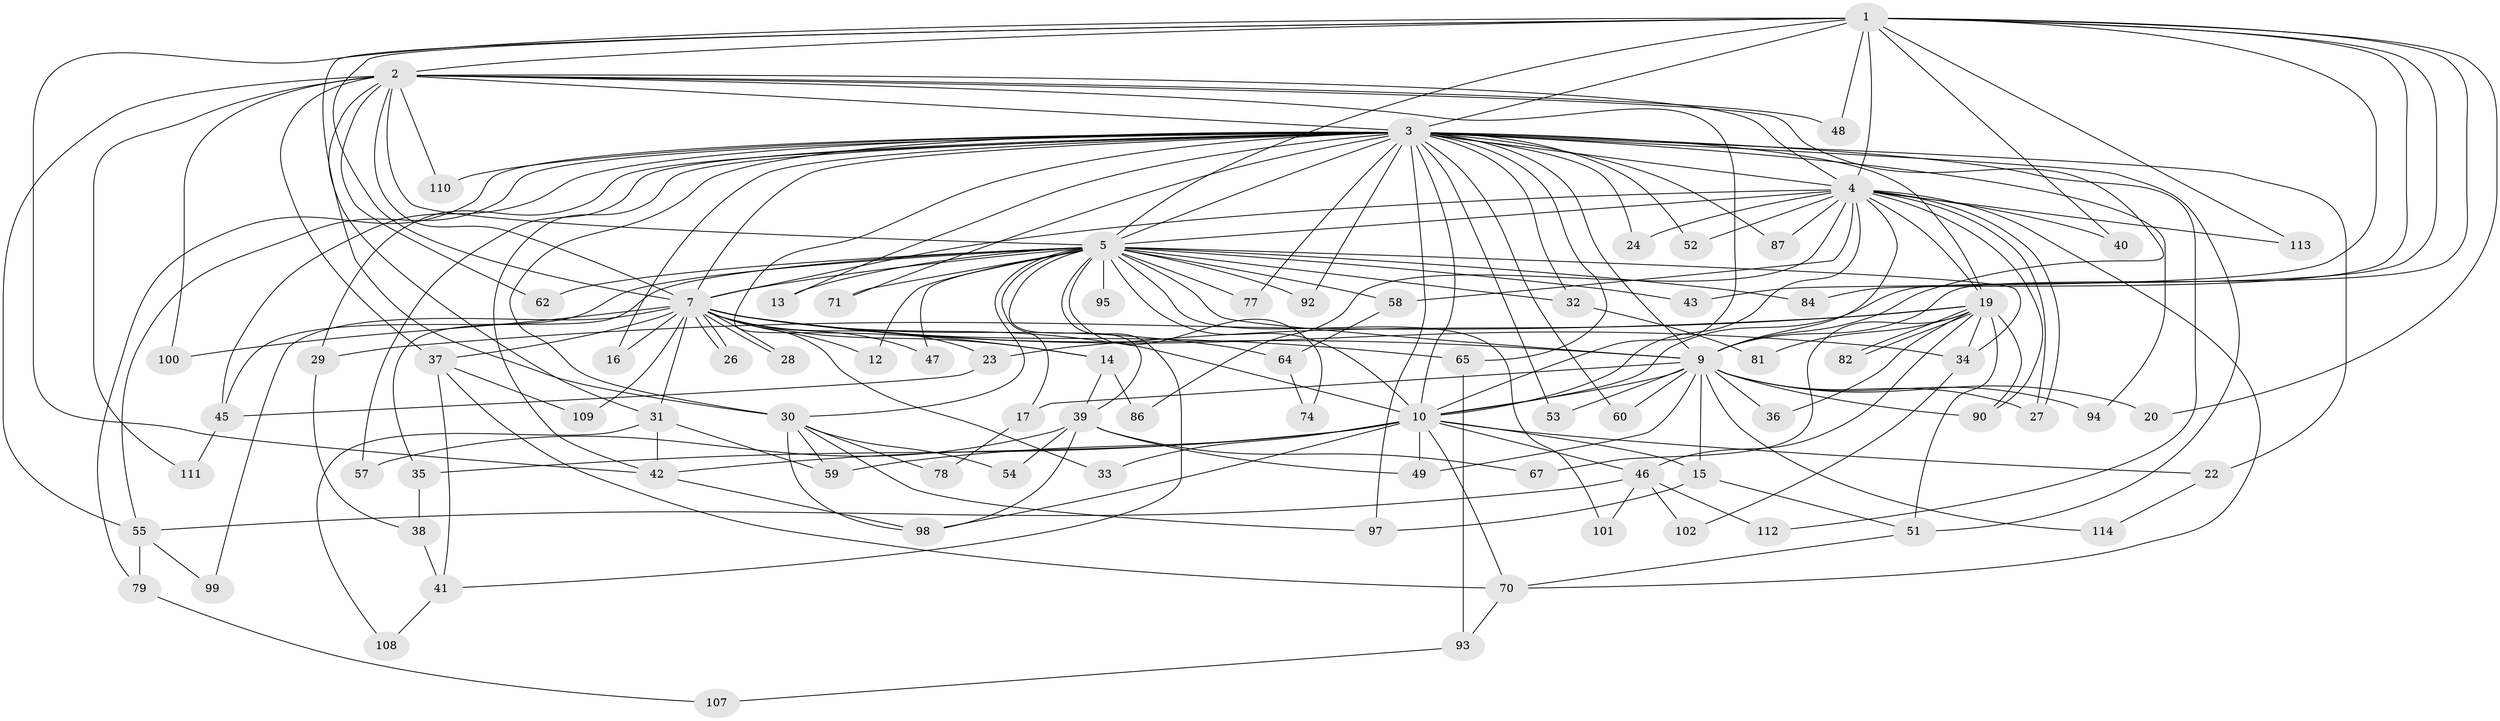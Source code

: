 // Generated by graph-tools (version 1.1) at 2025/23/03/03/25 07:23:45]
// undirected, 85 vertices, 198 edges
graph export_dot {
graph [start="1"]
  node [color=gray90,style=filled];
  1 [super="+11"];
  2 [super="+103"];
  3 [super="+8"];
  4 [super="+21"];
  5 [super="+6"];
  7 [super="+89"];
  9 [super="+69"];
  10 [super="+18"];
  12;
  13;
  14;
  15 [super="+25"];
  16;
  17;
  19;
  20;
  22 [super="+88"];
  23;
  24;
  26;
  27 [super="+66"];
  28;
  29;
  30 [super="+44"];
  31 [super="+83"];
  32 [super="+68"];
  33;
  34 [super="+56"];
  35;
  36;
  37 [super="+85"];
  38;
  39 [super="+106"];
  40;
  41 [super="+63"];
  42 [super="+61"];
  43;
  45 [super="+96"];
  46 [super="+50"];
  47;
  48;
  49 [super="+73"];
  51 [super="+75"];
  52;
  53;
  54;
  55;
  57 [super="+72"];
  58;
  59 [super="+115"];
  60;
  62;
  64;
  65 [super="+76"];
  67;
  70 [super="+80"];
  71;
  74;
  77;
  78;
  79;
  81;
  82;
  84;
  86;
  87;
  90 [super="+91"];
  92;
  93;
  94;
  95;
  97 [super="+104"];
  98 [super="+105"];
  99;
  100;
  101;
  102;
  107;
  108;
  109;
  110;
  111;
  112;
  113;
  114;
  1 -- 2;
  1 -- 3 [weight=2];
  1 -- 4 [weight=2];
  1 -- 5 [weight=2];
  1 -- 7;
  1 -- 9;
  1 -- 10;
  1 -- 20;
  1 -- 30;
  1 -- 40;
  1 -- 43;
  1 -- 48;
  1 -- 113;
  1 -- 84;
  1 -- 42;
  2 -- 3 [weight=2];
  2 -- 4;
  2 -- 5 [weight=2];
  2 -- 7;
  2 -- 9;
  2 -- 10;
  2 -- 31;
  2 -- 37;
  2 -- 48;
  2 -- 62;
  2 -- 100;
  2 -- 110;
  2 -- 111;
  2 -- 55;
  3 -- 4 [weight=2];
  3 -- 5 [weight=4];
  3 -- 7 [weight=2];
  3 -- 9 [weight=2];
  3 -- 10 [weight=3];
  3 -- 13;
  3 -- 16;
  3 -- 19;
  3 -- 22;
  3 -- 52;
  3 -- 53;
  3 -- 55;
  3 -- 57 [weight=2];
  3 -- 71;
  3 -- 77;
  3 -- 79;
  3 -- 94;
  3 -- 97;
  3 -- 112;
  3 -- 65 [weight=2];
  3 -- 14;
  3 -- 87;
  3 -- 24;
  3 -- 92;
  3 -- 29;
  3 -- 32 [weight=2];
  3 -- 42;
  3 -- 110;
  3 -- 51;
  3 -- 60;
  3 -- 45;
  3 -- 30;
  4 -- 5 [weight=3];
  4 -- 7;
  4 -- 9;
  4 -- 10;
  4 -- 19;
  4 -- 27;
  4 -- 27;
  4 -- 40;
  4 -- 52;
  4 -- 58;
  4 -- 86;
  4 -- 87;
  4 -- 113;
  4 -- 70;
  4 -- 24;
  4 -- 90;
  5 -- 7 [weight=3];
  5 -- 9 [weight=2];
  5 -- 10 [weight=2];
  5 -- 13;
  5 -- 30;
  5 -- 32;
  5 -- 34;
  5 -- 35;
  5 -- 45;
  5 -- 47;
  5 -- 62;
  5 -- 74;
  5 -- 95 [weight=2];
  5 -- 71;
  5 -- 12;
  5 -- 77;
  5 -- 17;
  5 -- 84;
  5 -- 92;
  5 -- 101;
  5 -- 39;
  5 -- 43;
  5 -- 58;
  5 -- 41;
  7 -- 9;
  7 -- 10;
  7 -- 12;
  7 -- 14;
  7 -- 16;
  7 -- 23;
  7 -- 26;
  7 -- 26;
  7 -- 28;
  7 -- 28;
  7 -- 31;
  7 -- 33;
  7 -- 34;
  7 -- 37;
  7 -- 47;
  7 -- 64;
  7 -- 65;
  7 -- 99;
  7 -- 100;
  7 -- 109;
  9 -- 10;
  9 -- 15 [weight=2];
  9 -- 17;
  9 -- 20;
  9 -- 36;
  9 -- 53;
  9 -- 60;
  9 -- 90;
  9 -- 114;
  9 -- 94;
  9 -- 49;
  9 -- 27 [weight=2];
  10 -- 15;
  10 -- 22 [weight=2];
  10 -- 33;
  10 -- 35;
  10 -- 42;
  10 -- 46;
  10 -- 59;
  10 -- 49;
  10 -- 70;
  10 -- 98;
  14 -- 39;
  14 -- 86;
  15 -- 51;
  15 -- 97;
  17 -- 78;
  19 -- 23;
  19 -- 29;
  19 -- 36;
  19 -- 46 [weight=2];
  19 -- 51;
  19 -- 67;
  19 -- 81;
  19 -- 82;
  19 -- 82;
  19 -- 90;
  19 -- 34;
  22 -- 114;
  23 -- 45;
  29 -- 38;
  30 -- 54;
  30 -- 59;
  30 -- 78;
  30 -- 97;
  30 -- 98;
  31 -- 108;
  31 -- 42;
  31 -- 59;
  32 -- 81;
  34 -- 102;
  35 -- 38;
  37 -- 41;
  37 -- 109;
  37 -- 70;
  38 -- 41;
  39 -- 49;
  39 -- 54;
  39 -- 67;
  39 -- 98;
  39 -- 57;
  41 -- 108;
  42 -- 98;
  45 -- 111;
  46 -- 55;
  46 -- 101;
  46 -- 102;
  46 -- 112;
  51 -- 70;
  55 -- 79;
  55 -- 99;
  58 -- 64;
  64 -- 74;
  65 -- 93;
  70 -- 93;
  79 -- 107;
  93 -- 107;
}
